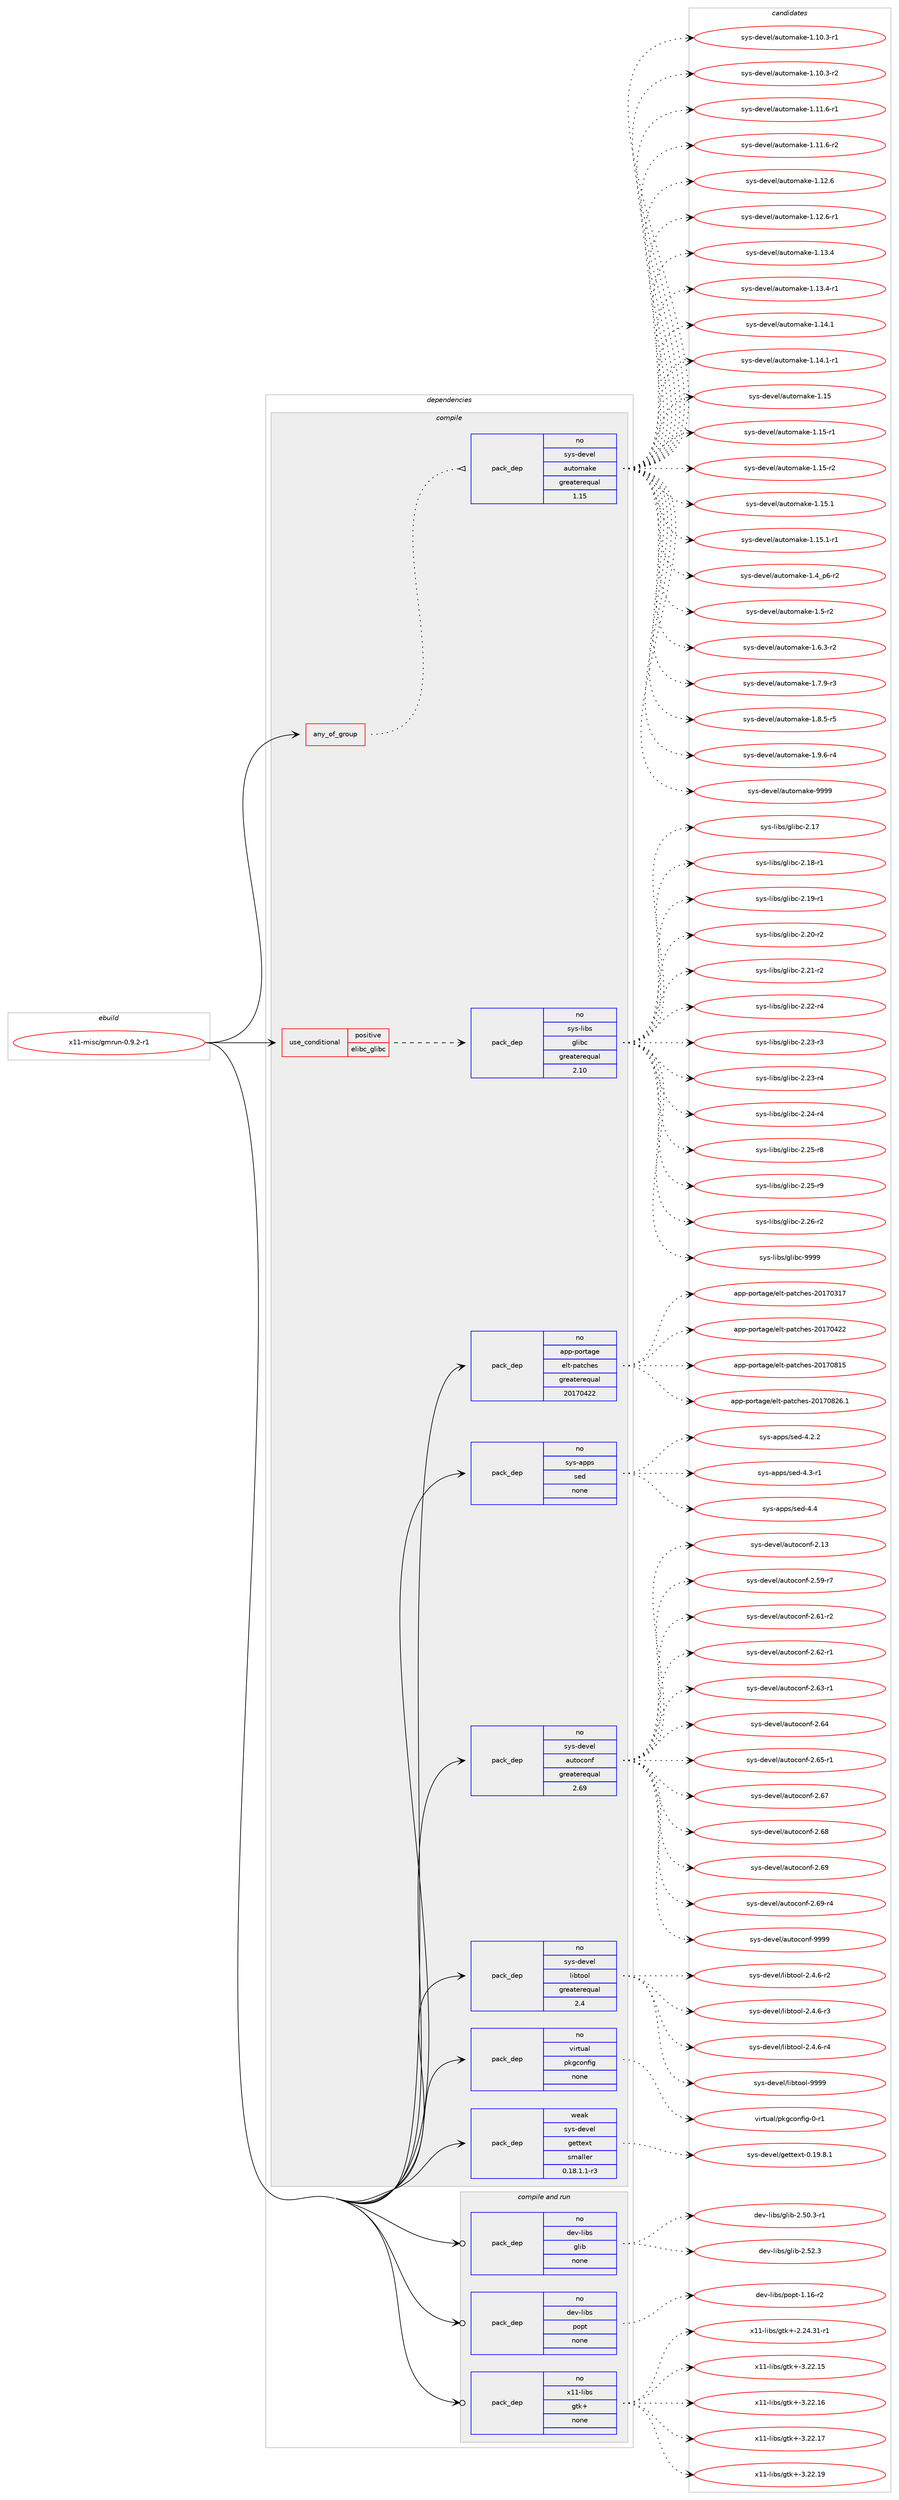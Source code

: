 digraph prolog {

# *************
# Graph options
# *************

newrank=true;
concentrate=true;
compound=true;
graph [rankdir=LR,fontname=Helvetica,fontsize=10,ranksep=1.5];#, ranksep=2.5, nodesep=0.2];
edge  [arrowhead=vee];
node  [fontname=Helvetica,fontsize=10];

# **********
# The ebuild
# **********

subgraph cluster_leftcol {
color=gray;
rank=same;
label=<<i>ebuild</i>>;
id [label="x11-misc/gmrun-0.9.2-r1", color=red, width=4, href="../x11-misc/gmrun-0.9.2-r1.svg"];
}

# ****************
# The dependencies
# ****************

subgraph cluster_midcol {
color=gray;
label=<<i>dependencies</i>>;
subgraph cluster_compile {
fillcolor="#eeeeee";
style=filled;
label=<<i>compile</i>>;
subgraph any9453 {
dependency522265 [label=<<TABLE BORDER="0" CELLBORDER="1" CELLSPACING="0" CELLPADDING="4"><TR><TD CELLPADDING="10">any_of_group</TD></TR></TABLE>>, shape=none, color=red];subgraph pack389388 {
dependency522266 [label=<<TABLE BORDER="0" CELLBORDER="1" CELLSPACING="0" CELLPADDING="4" WIDTH="220"><TR><TD ROWSPAN="6" CELLPADDING="30">pack_dep</TD></TR><TR><TD WIDTH="110">no</TD></TR><TR><TD>sys-devel</TD></TR><TR><TD>automake</TD></TR><TR><TD>greaterequal</TD></TR><TR><TD>1.15</TD></TR></TABLE>>, shape=none, color=blue];
}
dependency522265:e -> dependency522266:w [weight=20,style="dotted",arrowhead="oinv"];
}
id:e -> dependency522265:w [weight=20,style="solid",arrowhead="vee"];
subgraph cond123081 {
dependency522267 [label=<<TABLE BORDER="0" CELLBORDER="1" CELLSPACING="0" CELLPADDING="4"><TR><TD ROWSPAN="3" CELLPADDING="10">use_conditional</TD></TR><TR><TD>positive</TD></TR><TR><TD>elibc_glibc</TD></TR></TABLE>>, shape=none, color=red];
subgraph pack389389 {
dependency522268 [label=<<TABLE BORDER="0" CELLBORDER="1" CELLSPACING="0" CELLPADDING="4" WIDTH="220"><TR><TD ROWSPAN="6" CELLPADDING="30">pack_dep</TD></TR><TR><TD WIDTH="110">no</TD></TR><TR><TD>sys-libs</TD></TR><TR><TD>glibc</TD></TR><TR><TD>greaterequal</TD></TR><TR><TD>2.10</TD></TR></TABLE>>, shape=none, color=blue];
}
dependency522267:e -> dependency522268:w [weight=20,style="dashed",arrowhead="vee"];
}
id:e -> dependency522267:w [weight=20,style="solid",arrowhead="vee"];
subgraph pack389390 {
dependency522269 [label=<<TABLE BORDER="0" CELLBORDER="1" CELLSPACING="0" CELLPADDING="4" WIDTH="220"><TR><TD ROWSPAN="6" CELLPADDING="30">pack_dep</TD></TR><TR><TD WIDTH="110">no</TD></TR><TR><TD>app-portage</TD></TR><TR><TD>elt-patches</TD></TR><TR><TD>greaterequal</TD></TR><TR><TD>20170422</TD></TR></TABLE>>, shape=none, color=blue];
}
id:e -> dependency522269:w [weight=20,style="solid",arrowhead="vee"];
subgraph pack389391 {
dependency522270 [label=<<TABLE BORDER="0" CELLBORDER="1" CELLSPACING="0" CELLPADDING="4" WIDTH="220"><TR><TD ROWSPAN="6" CELLPADDING="30">pack_dep</TD></TR><TR><TD WIDTH="110">no</TD></TR><TR><TD>sys-apps</TD></TR><TR><TD>sed</TD></TR><TR><TD>none</TD></TR><TR><TD></TD></TR></TABLE>>, shape=none, color=blue];
}
id:e -> dependency522270:w [weight=20,style="solid",arrowhead="vee"];
subgraph pack389392 {
dependency522271 [label=<<TABLE BORDER="0" CELLBORDER="1" CELLSPACING="0" CELLPADDING="4" WIDTH="220"><TR><TD ROWSPAN="6" CELLPADDING="30">pack_dep</TD></TR><TR><TD WIDTH="110">no</TD></TR><TR><TD>sys-devel</TD></TR><TR><TD>autoconf</TD></TR><TR><TD>greaterequal</TD></TR><TR><TD>2.69</TD></TR></TABLE>>, shape=none, color=blue];
}
id:e -> dependency522271:w [weight=20,style="solid",arrowhead="vee"];
subgraph pack389393 {
dependency522272 [label=<<TABLE BORDER="0" CELLBORDER="1" CELLSPACING="0" CELLPADDING="4" WIDTH="220"><TR><TD ROWSPAN="6" CELLPADDING="30">pack_dep</TD></TR><TR><TD WIDTH="110">no</TD></TR><TR><TD>sys-devel</TD></TR><TR><TD>libtool</TD></TR><TR><TD>greaterequal</TD></TR><TR><TD>2.4</TD></TR></TABLE>>, shape=none, color=blue];
}
id:e -> dependency522272:w [weight=20,style="solid",arrowhead="vee"];
subgraph pack389394 {
dependency522273 [label=<<TABLE BORDER="0" CELLBORDER="1" CELLSPACING="0" CELLPADDING="4" WIDTH="220"><TR><TD ROWSPAN="6" CELLPADDING="30">pack_dep</TD></TR><TR><TD WIDTH="110">no</TD></TR><TR><TD>virtual</TD></TR><TR><TD>pkgconfig</TD></TR><TR><TD>none</TD></TR><TR><TD></TD></TR></TABLE>>, shape=none, color=blue];
}
id:e -> dependency522273:w [weight=20,style="solid",arrowhead="vee"];
subgraph pack389395 {
dependency522274 [label=<<TABLE BORDER="0" CELLBORDER="1" CELLSPACING="0" CELLPADDING="4" WIDTH="220"><TR><TD ROWSPAN="6" CELLPADDING="30">pack_dep</TD></TR><TR><TD WIDTH="110">weak</TD></TR><TR><TD>sys-devel</TD></TR><TR><TD>gettext</TD></TR><TR><TD>smaller</TD></TR><TR><TD>0.18.1.1-r3</TD></TR></TABLE>>, shape=none, color=blue];
}
id:e -> dependency522274:w [weight=20,style="solid",arrowhead="vee"];
}
subgraph cluster_compileandrun {
fillcolor="#eeeeee";
style=filled;
label=<<i>compile and run</i>>;
subgraph pack389396 {
dependency522275 [label=<<TABLE BORDER="0" CELLBORDER="1" CELLSPACING="0" CELLPADDING="4" WIDTH="220"><TR><TD ROWSPAN="6" CELLPADDING="30">pack_dep</TD></TR><TR><TD WIDTH="110">no</TD></TR><TR><TD>dev-libs</TD></TR><TR><TD>glib</TD></TR><TR><TD>none</TD></TR><TR><TD></TD></TR></TABLE>>, shape=none, color=blue];
}
id:e -> dependency522275:w [weight=20,style="solid",arrowhead="odotvee"];
subgraph pack389397 {
dependency522276 [label=<<TABLE BORDER="0" CELLBORDER="1" CELLSPACING="0" CELLPADDING="4" WIDTH="220"><TR><TD ROWSPAN="6" CELLPADDING="30">pack_dep</TD></TR><TR><TD WIDTH="110">no</TD></TR><TR><TD>dev-libs</TD></TR><TR><TD>popt</TD></TR><TR><TD>none</TD></TR><TR><TD></TD></TR></TABLE>>, shape=none, color=blue];
}
id:e -> dependency522276:w [weight=20,style="solid",arrowhead="odotvee"];
subgraph pack389398 {
dependency522277 [label=<<TABLE BORDER="0" CELLBORDER="1" CELLSPACING="0" CELLPADDING="4" WIDTH="220"><TR><TD ROWSPAN="6" CELLPADDING="30">pack_dep</TD></TR><TR><TD WIDTH="110">no</TD></TR><TR><TD>x11-libs</TD></TR><TR><TD>gtk+</TD></TR><TR><TD>none</TD></TR><TR><TD></TD></TR></TABLE>>, shape=none, color=blue];
}
id:e -> dependency522277:w [weight=20,style="solid",arrowhead="odotvee"];
}
subgraph cluster_run {
fillcolor="#eeeeee";
style=filled;
label=<<i>run</i>>;
}
}

# **************
# The candidates
# **************

subgraph cluster_choices {
rank=same;
color=gray;
label=<<i>candidates</i>>;

subgraph choice389388 {
color=black;
nodesep=1;
choice11512111545100101118101108479711711611110997107101454946494846514511449 [label="sys-devel/automake-1.10.3-r1", color=red, width=4,href="../sys-devel/automake-1.10.3-r1.svg"];
choice11512111545100101118101108479711711611110997107101454946494846514511450 [label="sys-devel/automake-1.10.3-r2", color=red, width=4,href="../sys-devel/automake-1.10.3-r2.svg"];
choice11512111545100101118101108479711711611110997107101454946494946544511449 [label="sys-devel/automake-1.11.6-r1", color=red, width=4,href="../sys-devel/automake-1.11.6-r1.svg"];
choice11512111545100101118101108479711711611110997107101454946494946544511450 [label="sys-devel/automake-1.11.6-r2", color=red, width=4,href="../sys-devel/automake-1.11.6-r2.svg"];
choice1151211154510010111810110847971171161111099710710145494649504654 [label="sys-devel/automake-1.12.6", color=red, width=4,href="../sys-devel/automake-1.12.6.svg"];
choice11512111545100101118101108479711711611110997107101454946495046544511449 [label="sys-devel/automake-1.12.6-r1", color=red, width=4,href="../sys-devel/automake-1.12.6-r1.svg"];
choice1151211154510010111810110847971171161111099710710145494649514652 [label="sys-devel/automake-1.13.4", color=red, width=4,href="../sys-devel/automake-1.13.4.svg"];
choice11512111545100101118101108479711711611110997107101454946495146524511449 [label="sys-devel/automake-1.13.4-r1", color=red, width=4,href="../sys-devel/automake-1.13.4-r1.svg"];
choice1151211154510010111810110847971171161111099710710145494649524649 [label="sys-devel/automake-1.14.1", color=red, width=4,href="../sys-devel/automake-1.14.1.svg"];
choice11512111545100101118101108479711711611110997107101454946495246494511449 [label="sys-devel/automake-1.14.1-r1", color=red, width=4,href="../sys-devel/automake-1.14.1-r1.svg"];
choice115121115451001011181011084797117116111109971071014549464953 [label="sys-devel/automake-1.15", color=red, width=4,href="../sys-devel/automake-1.15.svg"];
choice1151211154510010111810110847971171161111099710710145494649534511449 [label="sys-devel/automake-1.15-r1", color=red, width=4,href="../sys-devel/automake-1.15-r1.svg"];
choice1151211154510010111810110847971171161111099710710145494649534511450 [label="sys-devel/automake-1.15-r2", color=red, width=4,href="../sys-devel/automake-1.15-r2.svg"];
choice1151211154510010111810110847971171161111099710710145494649534649 [label="sys-devel/automake-1.15.1", color=red, width=4,href="../sys-devel/automake-1.15.1.svg"];
choice11512111545100101118101108479711711611110997107101454946495346494511449 [label="sys-devel/automake-1.15.1-r1", color=red, width=4,href="../sys-devel/automake-1.15.1-r1.svg"];
choice115121115451001011181011084797117116111109971071014549465295112544511450 [label="sys-devel/automake-1.4_p6-r2", color=red, width=4,href="../sys-devel/automake-1.4_p6-r2.svg"];
choice11512111545100101118101108479711711611110997107101454946534511450 [label="sys-devel/automake-1.5-r2", color=red, width=4,href="../sys-devel/automake-1.5-r2.svg"];
choice115121115451001011181011084797117116111109971071014549465446514511450 [label="sys-devel/automake-1.6.3-r2", color=red, width=4,href="../sys-devel/automake-1.6.3-r2.svg"];
choice115121115451001011181011084797117116111109971071014549465546574511451 [label="sys-devel/automake-1.7.9-r3", color=red, width=4,href="../sys-devel/automake-1.7.9-r3.svg"];
choice115121115451001011181011084797117116111109971071014549465646534511453 [label="sys-devel/automake-1.8.5-r5", color=red, width=4,href="../sys-devel/automake-1.8.5-r5.svg"];
choice115121115451001011181011084797117116111109971071014549465746544511452 [label="sys-devel/automake-1.9.6-r4", color=red, width=4,href="../sys-devel/automake-1.9.6-r4.svg"];
choice115121115451001011181011084797117116111109971071014557575757 [label="sys-devel/automake-9999", color=red, width=4,href="../sys-devel/automake-9999.svg"];
dependency522266:e -> choice11512111545100101118101108479711711611110997107101454946494846514511449:w [style=dotted,weight="100"];
dependency522266:e -> choice11512111545100101118101108479711711611110997107101454946494846514511450:w [style=dotted,weight="100"];
dependency522266:e -> choice11512111545100101118101108479711711611110997107101454946494946544511449:w [style=dotted,weight="100"];
dependency522266:e -> choice11512111545100101118101108479711711611110997107101454946494946544511450:w [style=dotted,weight="100"];
dependency522266:e -> choice1151211154510010111810110847971171161111099710710145494649504654:w [style=dotted,weight="100"];
dependency522266:e -> choice11512111545100101118101108479711711611110997107101454946495046544511449:w [style=dotted,weight="100"];
dependency522266:e -> choice1151211154510010111810110847971171161111099710710145494649514652:w [style=dotted,weight="100"];
dependency522266:e -> choice11512111545100101118101108479711711611110997107101454946495146524511449:w [style=dotted,weight="100"];
dependency522266:e -> choice1151211154510010111810110847971171161111099710710145494649524649:w [style=dotted,weight="100"];
dependency522266:e -> choice11512111545100101118101108479711711611110997107101454946495246494511449:w [style=dotted,weight="100"];
dependency522266:e -> choice115121115451001011181011084797117116111109971071014549464953:w [style=dotted,weight="100"];
dependency522266:e -> choice1151211154510010111810110847971171161111099710710145494649534511449:w [style=dotted,weight="100"];
dependency522266:e -> choice1151211154510010111810110847971171161111099710710145494649534511450:w [style=dotted,weight="100"];
dependency522266:e -> choice1151211154510010111810110847971171161111099710710145494649534649:w [style=dotted,weight="100"];
dependency522266:e -> choice11512111545100101118101108479711711611110997107101454946495346494511449:w [style=dotted,weight="100"];
dependency522266:e -> choice115121115451001011181011084797117116111109971071014549465295112544511450:w [style=dotted,weight="100"];
dependency522266:e -> choice11512111545100101118101108479711711611110997107101454946534511450:w [style=dotted,weight="100"];
dependency522266:e -> choice115121115451001011181011084797117116111109971071014549465446514511450:w [style=dotted,weight="100"];
dependency522266:e -> choice115121115451001011181011084797117116111109971071014549465546574511451:w [style=dotted,weight="100"];
dependency522266:e -> choice115121115451001011181011084797117116111109971071014549465646534511453:w [style=dotted,weight="100"];
dependency522266:e -> choice115121115451001011181011084797117116111109971071014549465746544511452:w [style=dotted,weight="100"];
dependency522266:e -> choice115121115451001011181011084797117116111109971071014557575757:w [style=dotted,weight="100"];
}
subgraph choice389389 {
color=black;
nodesep=1;
choice11512111545108105981154710310810598994550464955 [label="sys-libs/glibc-2.17", color=red, width=4,href="../sys-libs/glibc-2.17.svg"];
choice115121115451081059811547103108105989945504649564511449 [label="sys-libs/glibc-2.18-r1", color=red, width=4,href="../sys-libs/glibc-2.18-r1.svg"];
choice115121115451081059811547103108105989945504649574511449 [label="sys-libs/glibc-2.19-r1", color=red, width=4,href="../sys-libs/glibc-2.19-r1.svg"];
choice115121115451081059811547103108105989945504650484511450 [label="sys-libs/glibc-2.20-r2", color=red, width=4,href="../sys-libs/glibc-2.20-r2.svg"];
choice115121115451081059811547103108105989945504650494511450 [label="sys-libs/glibc-2.21-r2", color=red, width=4,href="../sys-libs/glibc-2.21-r2.svg"];
choice115121115451081059811547103108105989945504650504511452 [label="sys-libs/glibc-2.22-r4", color=red, width=4,href="../sys-libs/glibc-2.22-r4.svg"];
choice115121115451081059811547103108105989945504650514511451 [label="sys-libs/glibc-2.23-r3", color=red, width=4,href="../sys-libs/glibc-2.23-r3.svg"];
choice115121115451081059811547103108105989945504650514511452 [label="sys-libs/glibc-2.23-r4", color=red, width=4,href="../sys-libs/glibc-2.23-r4.svg"];
choice115121115451081059811547103108105989945504650524511452 [label="sys-libs/glibc-2.24-r4", color=red, width=4,href="../sys-libs/glibc-2.24-r4.svg"];
choice115121115451081059811547103108105989945504650534511456 [label="sys-libs/glibc-2.25-r8", color=red, width=4,href="../sys-libs/glibc-2.25-r8.svg"];
choice115121115451081059811547103108105989945504650534511457 [label="sys-libs/glibc-2.25-r9", color=red, width=4,href="../sys-libs/glibc-2.25-r9.svg"];
choice115121115451081059811547103108105989945504650544511450 [label="sys-libs/glibc-2.26-r2", color=red, width=4,href="../sys-libs/glibc-2.26-r2.svg"];
choice11512111545108105981154710310810598994557575757 [label="sys-libs/glibc-9999", color=red, width=4,href="../sys-libs/glibc-9999.svg"];
dependency522268:e -> choice11512111545108105981154710310810598994550464955:w [style=dotted,weight="100"];
dependency522268:e -> choice115121115451081059811547103108105989945504649564511449:w [style=dotted,weight="100"];
dependency522268:e -> choice115121115451081059811547103108105989945504649574511449:w [style=dotted,weight="100"];
dependency522268:e -> choice115121115451081059811547103108105989945504650484511450:w [style=dotted,weight="100"];
dependency522268:e -> choice115121115451081059811547103108105989945504650494511450:w [style=dotted,weight="100"];
dependency522268:e -> choice115121115451081059811547103108105989945504650504511452:w [style=dotted,weight="100"];
dependency522268:e -> choice115121115451081059811547103108105989945504650514511451:w [style=dotted,weight="100"];
dependency522268:e -> choice115121115451081059811547103108105989945504650514511452:w [style=dotted,weight="100"];
dependency522268:e -> choice115121115451081059811547103108105989945504650524511452:w [style=dotted,weight="100"];
dependency522268:e -> choice115121115451081059811547103108105989945504650534511456:w [style=dotted,weight="100"];
dependency522268:e -> choice115121115451081059811547103108105989945504650534511457:w [style=dotted,weight="100"];
dependency522268:e -> choice115121115451081059811547103108105989945504650544511450:w [style=dotted,weight="100"];
dependency522268:e -> choice11512111545108105981154710310810598994557575757:w [style=dotted,weight="100"];
}
subgraph choice389390 {
color=black;
nodesep=1;
choice97112112451121111141169710310147101108116451129711699104101115455048495548514955 [label="app-portage/elt-patches-20170317", color=red, width=4,href="../app-portage/elt-patches-20170317.svg"];
choice97112112451121111141169710310147101108116451129711699104101115455048495548525050 [label="app-portage/elt-patches-20170422", color=red, width=4,href="../app-portage/elt-patches-20170422.svg"];
choice97112112451121111141169710310147101108116451129711699104101115455048495548564953 [label="app-portage/elt-patches-20170815", color=red, width=4,href="../app-portage/elt-patches-20170815.svg"];
choice971121124511211111411697103101471011081164511297116991041011154550484955485650544649 [label="app-portage/elt-patches-20170826.1", color=red, width=4,href="../app-portage/elt-patches-20170826.1.svg"];
dependency522269:e -> choice97112112451121111141169710310147101108116451129711699104101115455048495548514955:w [style=dotted,weight="100"];
dependency522269:e -> choice97112112451121111141169710310147101108116451129711699104101115455048495548525050:w [style=dotted,weight="100"];
dependency522269:e -> choice97112112451121111141169710310147101108116451129711699104101115455048495548564953:w [style=dotted,weight="100"];
dependency522269:e -> choice971121124511211111411697103101471011081164511297116991041011154550484955485650544649:w [style=dotted,weight="100"];
}
subgraph choice389391 {
color=black;
nodesep=1;
choice115121115459711211211547115101100455246504650 [label="sys-apps/sed-4.2.2", color=red, width=4,href="../sys-apps/sed-4.2.2.svg"];
choice115121115459711211211547115101100455246514511449 [label="sys-apps/sed-4.3-r1", color=red, width=4,href="../sys-apps/sed-4.3-r1.svg"];
choice11512111545971121121154711510110045524652 [label="sys-apps/sed-4.4", color=red, width=4,href="../sys-apps/sed-4.4.svg"];
dependency522270:e -> choice115121115459711211211547115101100455246504650:w [style=dotted,weight="100"];
dependency522270:e -> choice115121115459711211211547115101100455246514511449:w [style=dotted,weight="100"];
dependency522270:e -> choice11512111545971121121154711510110045524652:w [style=dotted,weight="100"];
}
subgraph choice389392 {
color=black;
nodesep=1;
choice115121115451001011181011084797117116111991111101024550464951 [label="sys-devel/autoconf-2.13", color=red, width=4,href="../sys-devel/autoconf-2.13.svg"];
choice1151211154510010111810110847971171161119911111010245504653574511455 [label="sys-devel/autoconf-2.59-r7", color=red, width=4,href="../sys-devel/autoconf-2.59-r7.svg"];
choice1151211154510010111810110847971171161119911111010245504654494511450 [label="sys-devel/autoconf-2.61-r2", color=red, width=4,href="../sys-devel/autoconf-2.61-r2.svg"];
choice1151211154510010111810110847971171161119911111010245504654504511449 [label="sys-devel/autoconf-2.62-r1", color=red, width=4,href="../sys-devel/autoconf-2.62-r1.svg"];
choice1151211154510010111810110847971171161119911111010245504654514511449 [label="sys-devel/autoconf-2.63-r1", color=red, width=4,href="../sys-devel/autoconf-2.63-r1.svg"];
choice115121115451001011181011084797117116111991111101024550465452 [label="sys-devel/autoconf-2.64", color=red, width=4,href="../sys-devel/autoconf-2.64.svg"];
choice1151211154510010111810110847971171161119911111010245504654534511449 [label="sys-devel/autoconf-2.65-r1", color=red, width=4,href="../sys-devel/autoconf-2.65-r1.svg"];
choice115121115451001011181011084797117116111991111101024550465455 [label="sys-devel/autoconf-2.67", color=red, width=4,href="../sys-devel/autoconf-2.67.svg"];
choice115121115451001011181011084797117116111991111101024550465456 [label="sys-devel/autoconf-2.68", color=red, width=4,href="../sys-devel/autoconf-2.68.svg"];
choice115121115451001011181011084797117116111991111101024550465457 [label="sys-devel/autoconf-2.69", color=red, width=4,href="../sys-devel/autoconf-2.69.svg"];
choice1151211154510010111810110847971171161119911111010245504654574511452 [label="sys-devel/autoconf-2.69-r4", color=red, width=4,href="../sys-devel/autoconf-2.69-r4.svg"];
choice115121115451001011181011084797117116111991111101024557575757 [label="sys-devel/autoconf-9999", color=red, width=4,href="../sys-devel/autoconf-9999.svg"];
dependency522271:e -> choice115121115451001011181011084797117116111991111101024550464951:w [style=dotted,weight="100"];
dependency522271:e -> choice1151211154510010111810110847971171161119911111010245504653574511455:w [style=dotted,weight="100"];
dependency522271:e -> choice1151211154510010111810110847971171161119911111010245504654494511450:w [style=dotted,weight="100"];
dependency522271:e -> choice1151211154510010111810110847971171161119911111010245504654504511449:w [style=dotted,weight="100"];
dependency522271:e -> choice1151211154510010111810110847971171161119911111010245504654514511449:w [style=dotted,weight="100"];
dependency522271:e -> choice115121115451001011181011084797117116111991111101024550465452:w [style=dotted,weight="100"];
dependency522271:e -> choice1151211154510010111810110847971171161119911111010245504654534511449:w [style=dotted,weight="100"];
dependency522271:e -> choice115121115451001011181011084797117116111991111101024550465455:w [style=dotted,weight="100"];
dependency522271:e -> choice115121115451001011181011084797117116111991111101024550465456:w [style=dotted,weight="100"];
dependency522271:e -> choice115121115451001011181011084797117116111991111101024550465457:w [style=dotted,weight="100"];
dependency522271:e -> choice1151211154510010111810110847971171161119911111010245504654574511452:w [style=dotted,weight="100"];
dependency522271:e -> choice115121115451001011181011084797117116111991111101024557575757:w [style=dotted,weight="100"];
}
subgraph choice389393 {
color=black;
nodesep=1;
choice1151211154510010111810110847108105981161111111084550465246544511450 [label="sys-devel/libtool-2.4.6-r2", color=red, width=4,href="../sys-devel/libtool-2.4.6-r2.svg"];
choice1151211154510010111810110847108105981161111111084550465246544511451 [label="sys-devel/libtool-2.4.6-r3", color=red, width=4,href="../sys-devel/libtool-2.4.6-r3.svg"];
choice1151211154510010111810110847108105981161111111084550465246544511452 [label="sys-devel/libtool-2.4.6-r4", color=red, width=4,href="../sys-devel/libtool-2.4.6-r4.svg"];
choice1151211154510010111810110847108105981161111111084557575757 [label="sys-devel/libtool-9999", color=red, width=4,href="../sys-devel/libtool-9999.svg"];
dependency522272:e -> choice1151211154510010111810110847108105981161111111084550465246544511450:w [style=dotted,weight="100"];
dependency522272:e -> choice1151211154510010111810110847108105981161111111084550465246544511451:w [style=dotted,weight="100"];
dependency522272:e -> choice1151211154510010111810110847108105981161111111084550465246544511452:w [style=dotted,weight="100"];
dependency522272:e -> choice1151211154510010111810110847108105981161111111084557575757:w [style=dotted,weight="100"];
}
subgraph choice389394 {
color=black;
nodesep=1;
choice11810511411611797108471121071039911111010210510345484511449 [label="virtual/pkgconfig-0-r1", color=red, width=4,href="../virtual/pkgconfig-0-r1.svg"];
dependency522273:e -> choice11810511411611797108471121071039911111010210510345484511449:w [style=dotted,weight="100"];
}
subgraph choice389395 {
color=black;
nodesep=1;
choice1151211154510010111810110847103101116116101120116454846495746564649 [label="sys-devel/gettext-0.19.8.1", color=red, width=4,href="../sys-devel/gettext-0.19.8.1.svg"];
dependency522274:e -> choice1151211154510010111810110847103101116116101120116454846495746564649:w [style=dotted,weight="100"];
}
subgraph choice389396 {
color=black;
nodesep=1;
choice10010111845108105981154710310810598455046534846514511449 [label="dev-libs/glib-2.50.3-r1", color=red, width=4,href="../dev-libs/glib-2.50.3-r1.svg"];
choice1001011184510810598115471031081059845504653504651 [label="dev-libs/glib-2.52.3", color=red, width=4,href="../dev-libs/glib-2.52.3.svg"];
dependency522275:e -> choice10010111845108105981154710310810598455046534846514511449:w [style=dotted,weight="100"];
dependency522275:e -> choice1001011184510810598115471031081059845504653504651:w [style=dotted,weight="100"];
}
subgraph choice389397 {
color=black;
nodesep=1;
choice10010111845108105981154711211111211645494649544511450 [label="dev-libs/popt-1.16-r2", color=red, width=4,href="../dev-libs/popt-1.16-r2.svg"];
dependency522276:e -> choice10010111845108105981154711211111211645494649544511450:w [style=dotted,weight="100"];
}
subgraph choice389398 {
color=black;
nodesep=1;
choice12049494510810598115471031161074345504650524651494511449 [label="x11-libs/gtk+-2.24.31-r1", color=red, width=4,href="../x11-libs/gtk+-2.24.31-r1.svg"];
choice1204949451081059811547103116107434551465050464953 [label="x11-libs/gtk+-3.22.15", color=red, width=4,href="../x11-libs/gtk+-3.22.15.svg"];
choice1204949451081059811547103116107434551465050464954 [label="x11-libs/gtk+-3.22.16", color=red, width=4,href="../x11-libs/gtk+-3.22.16.svg"];
choice1204949451081059811547103116107434551465050464955 [label="x11-libs/gtk+-3.22.17", color=red, width=4,href="../x11-libs/gtk+-3.22.17.svg"];
choice1204949451081059811547103116107434551465050464957 [label="x11-libs/gtk+-3.22.19", color=red, width=4,href="../x11-libs/gtk+-3.22.19.svg"];
dependency522277:e -> choice12049494510810598115471031161074345504650524651494511449:w [style=dotted,weight="100"];
dependency522277:e -> choice1204949451081059811547103116107434551465050464953:w [style=dotted,weight="100"];
dependency522277:e -> choice1204949451081059811547103116107434551465050464954:w [style=dotted,weight="100"];
dependency522277:e -> choice1204949451081059811547103116107434551465050464955:w [style=dotted,weight="100"];
dependency522277:e -> choice1204949451081059811547103116107434551465050464957:w [style=dotted,weight="100"];
}
}

}

